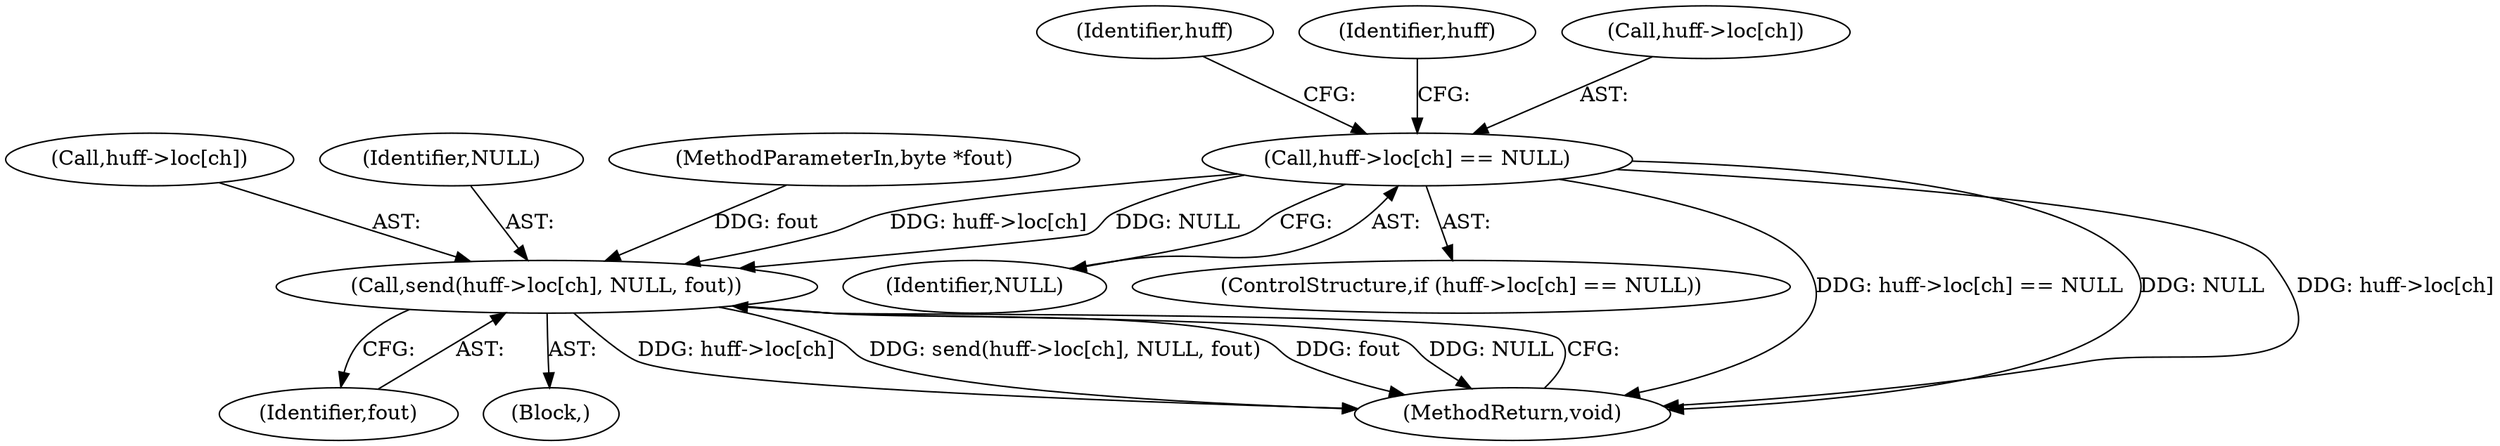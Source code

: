 digraph "1_ioq3_d2b1d124d4055c2fcbe5126863487c52fd58cca1_2@array" {
"1000108" [label="(Call,huff->loc[ch] == NULL)"];
"1000141" [label="(Call,send(huff->loc[ch], NULL, fout))"];
"1000144" [label="(Identifier,huff)"];
"1000148" [label="(Identifier,fout)"];
"1000141" [label="(Call,send(huff->loc[ch], NULL, fout))"];
"1000114" [label="(Identifier,NULL)"];
"1000117" [label="(Identifier,huff)"];
"1000140" [label="(Block,)"];
"1000108" [label="(Call,huff->loc[ch] == NULL)"];
"1000109" [label="(Call,huff->loc[ch])"];
"1000142" [label="(Call,huff->loc[ch])"];
"1000147" [label="(Identifier,NULL)"];
"1000107" [label="(ControlStructure,if (huff->loc[ch] == NULL))"];
"1000149" [label="(MethodReturn,void)"];
"1000104" [label="(MethodParameterIn,byte *fout)"];
"1000108" -> "1000107"  [label="AST: "];
"1000108" -> "1000114"  [label="CFG: "];
"1000109" -> "1000108"  [label="AST: "];
"1000114" -> "1000108"  [label="AST: "];
"1000117" -> "1000108"  [label="CFG: "];
"1000144" -> "1000108"  [label="CFG: "];
"1000108" -> "1000149"  [label="DDG: huff->loc[ch] == NULL"];
"1000108" -> "1000149"  [label="DDG: NULL"];
"1000108" -> "1000149"  [label="DDG: huff->loc[ch]"];
"1000108" -> "1000141"  [label="DDG: huff->loc[ch]"];
"1000108" -> "1000141"  [label="DDG: NULL"];
"1000141" -> "1000140"  [label="AST: "];
"1000141" -> "1000148"  [label="CFG: "];
"1000142" -> "1000141"  [label="AST: "];
"1000147" -> "1000141"  [label="AST: "];
"1000148" -> "1000141"  [label="AST: "];
"1000149" -> "1000141"  [label="CFG: "];
"1000141" -> "1000149"  [label="DDG: huff->loc[ch]"];
"1000141" -> "1000149"  [label="DDG: send(huff->loc[ch], NULL, fout)"];
"1000141" -> "1000149"  [label="DDG: fout"];
"1000141" -> "1000149"  [label="DDG: NULL"];
"1000104" -> "1000141"  [label="DDG: fout"];
}
